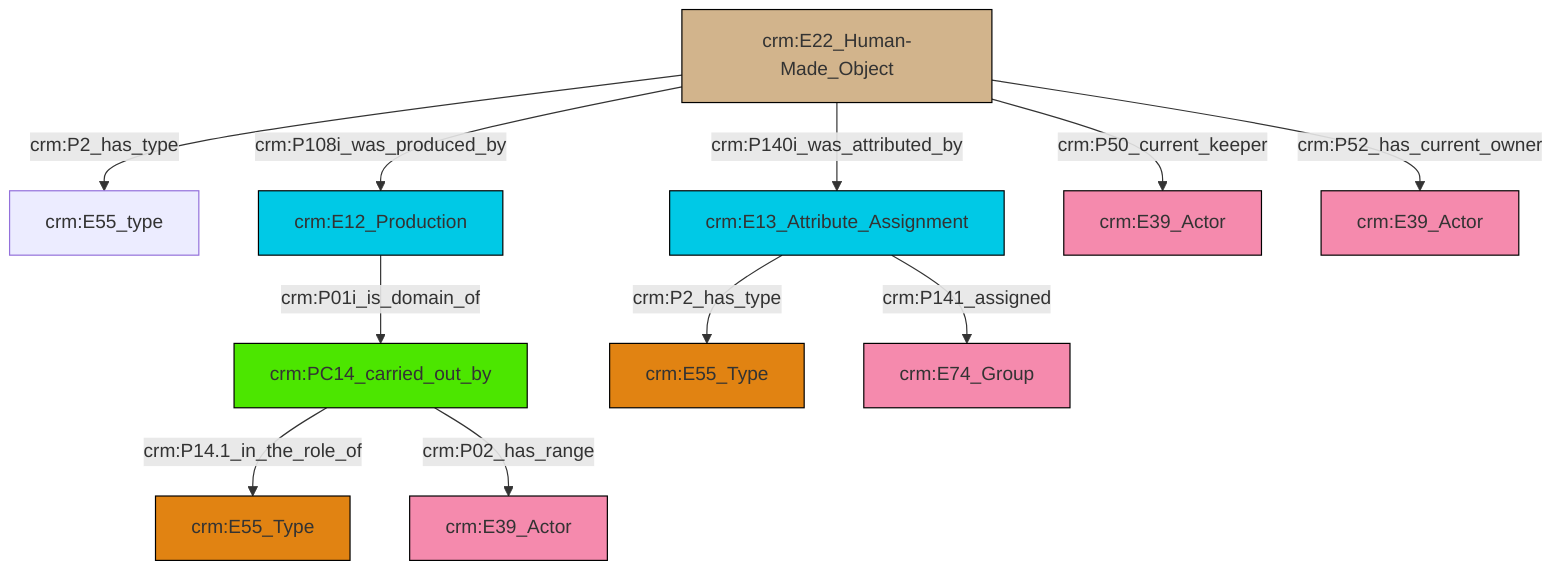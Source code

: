 graph TD
classDef Literal fill:#f2f2f2,stroke:#000000;
classDef CRM_Entity fill:#FFFFFF,stroke:#000000;
classDef Temporal_Entity fill:#00C9E6, stroke:#000000;
classDef Type fill:#E18312, stroke:#000000;
classDef Time-Span fill:#2C9C91, stroke:#000000;
classDef Appellation fill:#FFEB7F, stroke:#000000;
classDef Place fill:#008836, stroke:#000000;
classDef Persistent_Item fill:#B266B2, stroke:#000000;
classDef Conceptual_Object fill:#FFD700, stroke:#000000;
classDef Physical_Thing fill:#D2B48C, stroke:#000000;
classDef Actor fill:#f58aad, stroke:#000000;
classDef PC_Classes fill:#4ce600, stroke:#000000;
classDef Multi fill:#cccccc,stroke:#000000;

2["crm:E22_Human-Made_Object"]:::Physical_Thing -->|crm:P140i_was_attributed_by| 3["crm:E13_Attribute_Assignment"]:::Temporal_Entity
5["crm:PC14_carried_out_by"]:::PC_Classes -->|crm:P14.1_in_the_role_of| 6["crm:E55_Type"]:::Type
2["crm:E22_Human-Made_Object"]:::Physical_Thing -->|crm:P108i_was_produced_by| 11["crm:E12_Production"]:::Temporal_Entity
3["crm:E13_Attribute_Assignment"]:::Temporal_Entity -->|crm:P2_has_type| 13["crm:E55_Type"]:::Type
11["crm:E12_Production"]:::Temporal_Entity -->|crm:P01i_is_domain_of| 5["crm:PC14_carried_out_by"]:::PC_Classes
3["crm:E13_Attribute_Assignment"]:::Temporal_Entity -->|crm:P141_assigned| 15["crm:E74_Group"]:::Actor
2["crm:E22_Human-Made_Object"]:::Physical_Thing -->|crm:P52_has_current_owner| 21["crm:E39_Actor"]:::Actor
2["crm:E22_Human-Made_Object"]:::Physical_Thing -->|crm:P2_has_type| 0["crm:E55_type"]:::Default
5["crm:PC14_carried_out_by"]:::PC_Classes -->|crm:P02_has_range| 9["crm:E39_Actor"]:::Actor
2["crm:E22_Human-Made_Object"]:::Physical_Thing -->|crm:P50_current_keeper| 18["crm:E39_Actor"]:::Actor